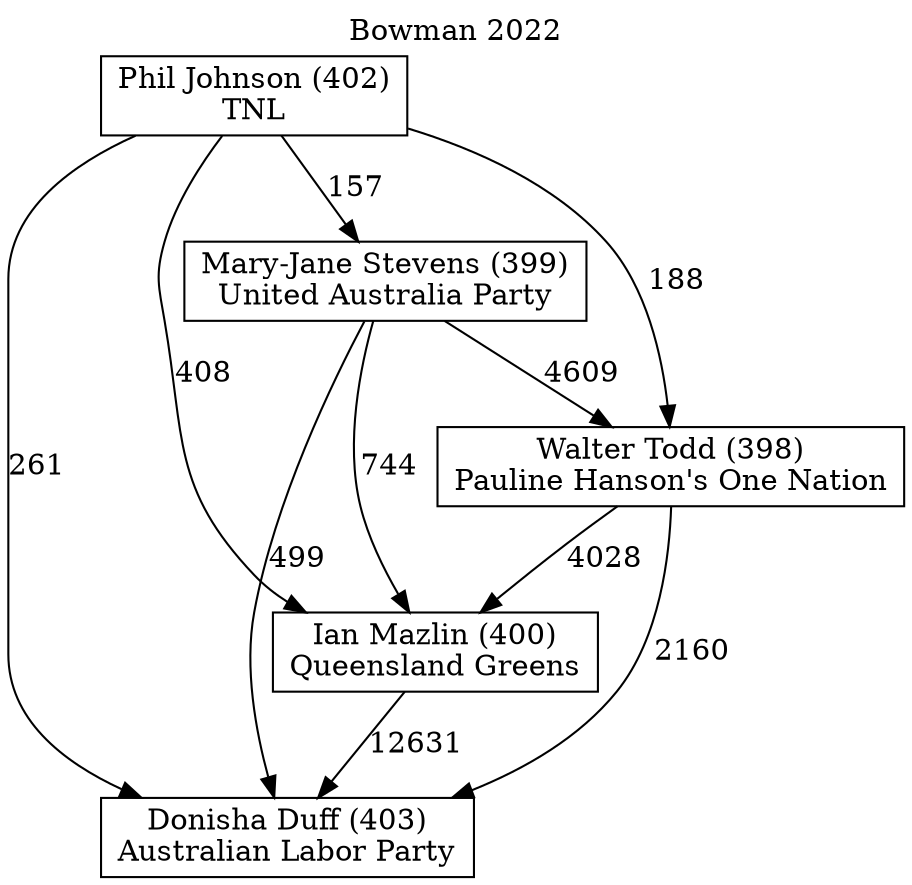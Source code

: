 // House preference flow
digraph "Donisha Duff (403)_Bowman_2022" {
	graph [label="Bowman 2022" labelloc=t mclimit=10]
	node [shape=box]
	"Donisha Duff (403)" [label="Donisha Duff (403)
Australian Labor Party"]
	"Ian Mazlin (400)" [label="Ian Mazlin (400)
Queensland Greens"]
	"Mary-Jane Stevens (399)" [label="Mary-Jane Stevens (399)
United Australia Party"]
	"Phil Johnson (402)" [label="Phil Johnson (402)
TNL"]
	"Walter Todd (398)" [label="Walter Todd (398)
Pauline Hanson's One Nation"]
	"Ian Mazlin (400)" -> "Donisha Duff (403)" [label=12631]
	"Mary-Jane Stevens (399)" -> "Donisha Duff (403)" [label=499]
	"Mary-Jane Stevens (399)" -> "Ian Mazlin (400)" [label=744]
	"Mary-Jane Stevens (399)" -> "Walter Todd (398)" [label=4609]
	"Phil Johnson (402)" -> "Donisha Duff (403)" [label=261]
	"Phil Johnson (402)" -> "Ian Mazlin (400)" [label=408]
	"Phil Johnson (402)" -> "Mary-Jane Stevens (399)" [label=157]
	"Phil Johnson (402)" -> "Walter Todd (398)" [label=188]
	"Walter Todd (398)" -> "Donisha Duff (403)" [label=2160]
	"Walter Todd (398)" -> "Ian Mazlin (400)" [label=4028]
}

